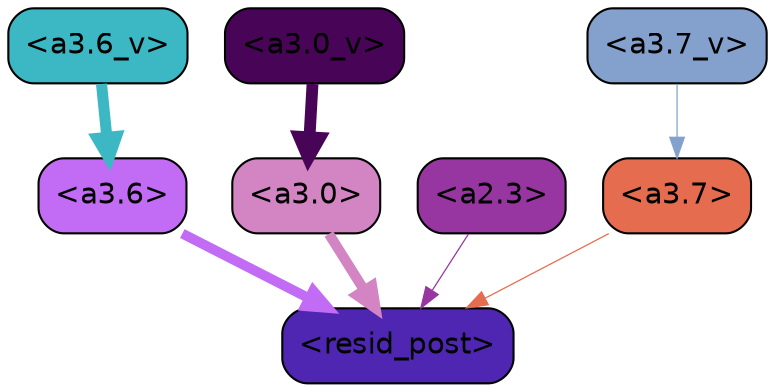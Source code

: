 strict digraph "" {
	graph [bgcolor=transparent,
		layout=dot,
		overlap=false,
		splines=true
	];
	"<a3.7>"	[color=black,
		fillcolor="#e56c4e",
		fontname=Helvetica,
		shape=box,
		style="filled, rounded"];
	"<resid_post>"	[color=black,
		fillcolor="#4e26b2",
		fontname=Helvetica,
		shape=box,
		style="filled, rounded"];
	"<a3.7>" -> "<resid_post>"	[color="#e56c4e",
		penwidth=0.6];
	"<a3.6>"	[color=black,
		fillcolor="#c26bf4",
		fontname=Helvetica,
		shape=box,
		style="filled, rounded"];
	"<a3.6>" -> "<resid_post>"	[color="#c26bf4",
		penwidth=4.751592040061951];
	"<a3.0>"	[color=black,
		fillcolor="#d384c3",
		fontname=Helvetica,
		shape=box,
		style="filled, rounded"];
	"<a3.0>" -> "<resid_post>"	[color="#d384c3",
		penwidth=4.904066681861877];
	"<a2.3>"	[color=black,
		fillcolor="#9736a1",
		fontname=Helvetica,
		shape=box,
		style="filled, rounded"];
	"<a2.3>" -> "<resid_post>"	[color="#9736a1",
		penwidth=0.6];
	"<a3.7_v>"	[color=black,
		fillcolor="#84a1ce",
		fontname=Helvetica,
		shape=box,
		style="filled, rounded"];
	"<a3.7_v>" -> "<a3.7>"	[color="#84a1ce",
		penwidth=0.6];
	"<a3.6_v>"	[color=black,
		fillcolor="#3bb8c3",
		fontname=Helvetica,
		shape=box,
		style="filled, rounded"];
	"<a3.6_v>" -> "<a3.6>"	[color="#3bb8c3",
		penwidth=5.297133803367615];
	"<a3.0_v>"	[color=black,
		fillcolor="#480456",
		fontname=Helvetica,
		shape=box,
		style="filled, rounded"];
	"<a3.0_v>" -> "<a3.0>"	[color="#480456",
		penwidth=5.680712580680847];
}
